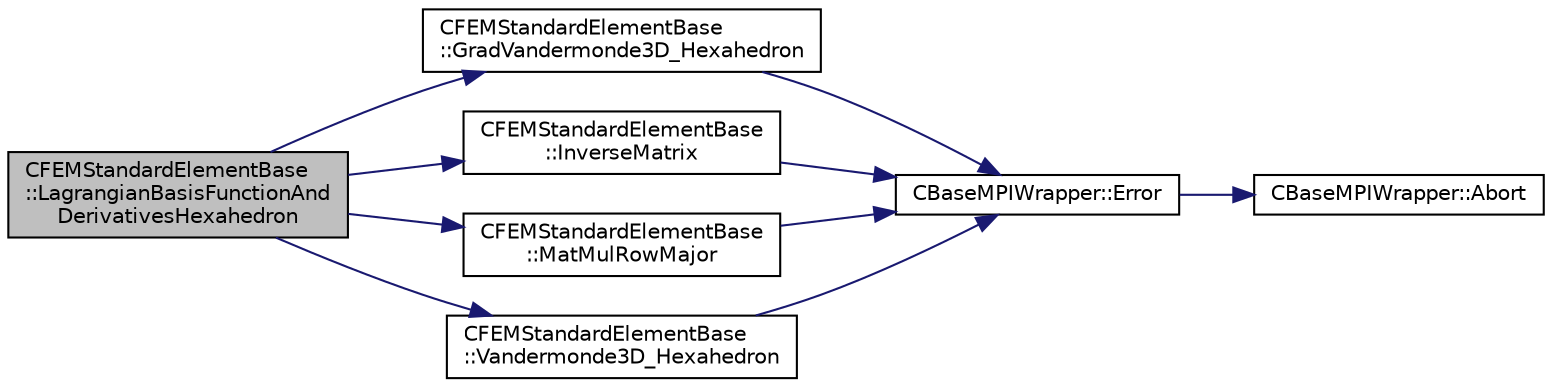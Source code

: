 digraph "CFEMStandardElementBase::LagrangianBasisFunctionAndDerivativesHexahedron"
{
 // LATEX_PDF_SIZE
  edge [fontname="Helvetica",fontsize="10",labelfontname="Helvetica",labelfontsize="10"];
  node [fontname="Helvetica",fontsize="10",shape=record];
  rankdir="LR";
  Node1 [label="CFEMStandardElementBase\l::LagrangianBasisFunctionAnd\lDerivativesHexahedron",height=0.2,width=0.4,color="black", fillcolor="grey75", style="filled", fontcolor="black",tooltip="Function, which determines the values of the Lagrangian interpolation functions and its derivatives i..."];
  Node1 -> Node2 [color="midnightblue",fontsize="10",style="solid",fontname="Helvetica"];
  Node2 [label="CFEMStandardElementBase\l::GradVandermonde3D_Hexahedron",height=0.2,width=0.4,color="black", fillcolor="white", style="filled",URL="$classCFEMStandardElementBase.html#ae600d4b7b6bee13b862144e9234f9da0",tooltip="Function, which computes the gradients of the Vandermonde matrix for a standard hexahedron."];
  Node2 -> Node3 [color="midnightblue",fontsize="10",style="solid",fontname="Helvetica"];
  Node3 [label="CBaseMPIWrapper::Error",height=0.2,width=0.4,color="black", fillcolor="white", style="filled",URL="$classCBaseMPIWrapper.html#a04457c47629bda56704e6a8804833eeb",tooltip=" "];
  Node3 -> Node4 [color="midnightblue",fontsize="10",style="solid",fontname="Helvetica"];
  Node4 [label="CBaseMPIWrapper::Abort",height=0.2,width=0.4,color="black", fillcolor="white", style="filled",URL="$classCBaseMPIWrapper.html#af7297d861dca86b45cf561b6ab642e8f",tooltip=" "];
  Node1 -> Node5 [color="midnightblue",fontsize="10",style="solid",fontname="Helvetica"];
  Node5 [label="CFEMStandardElementBase\l::InverseMatrix",height=0.2,width=0.4,color="black", fillcolor="white", style="filled",URL="$classCFEMStandardElementBase.html#af353f709009424cbc2a120f9d86c5443",tooltip="Static function, which computes the inverse of the given square matrix."];
  Node5 -> Node3 [color="midnightblue",fontsize="10",style="solid",fontname="Helvetica"];
  Node1 -> Node6 [color="midnightblue",fontsize="10",style="solid",fontname="Helvetica"];
  Node6 [label="CFEMStandardElementBase\l::MatMulRowMajor",height=0.2,width=0.4,color="black", fillcolor="white", style="filled",URL="$classCFEMStandardElementBase.html#a7125e7dfe720d068372e54aed46612d5",tooltip="Function, which carries out a matrix matrix multiplication to obtain data in points and stores the re..."];
  Node6 -> Node3 [color="midnightblue",fontsize="10",style="solid",fontname="Helvetica"];
  Node1 -> Node7 [color="midnightblue",fontsize="10",style="solid",fontname="Helvetica"];
  Node7 [label="CFEMStandardElementBase\l::Vandermonde3D_Hexahedron",height=0.2,width=0.4,color="black", fillcolor="white", style="filled",URL="$classCFEMStandardElementBase.html#a97b120f55d088dc2d1803b6d657db435",tooltip="Function, which computes the Vandermonde matrix for a standard hexahedron."];
  Node7 -> Node3 [color="midnightblue",fontsize="10",style="solid",fontname="Helvetica"];
}
